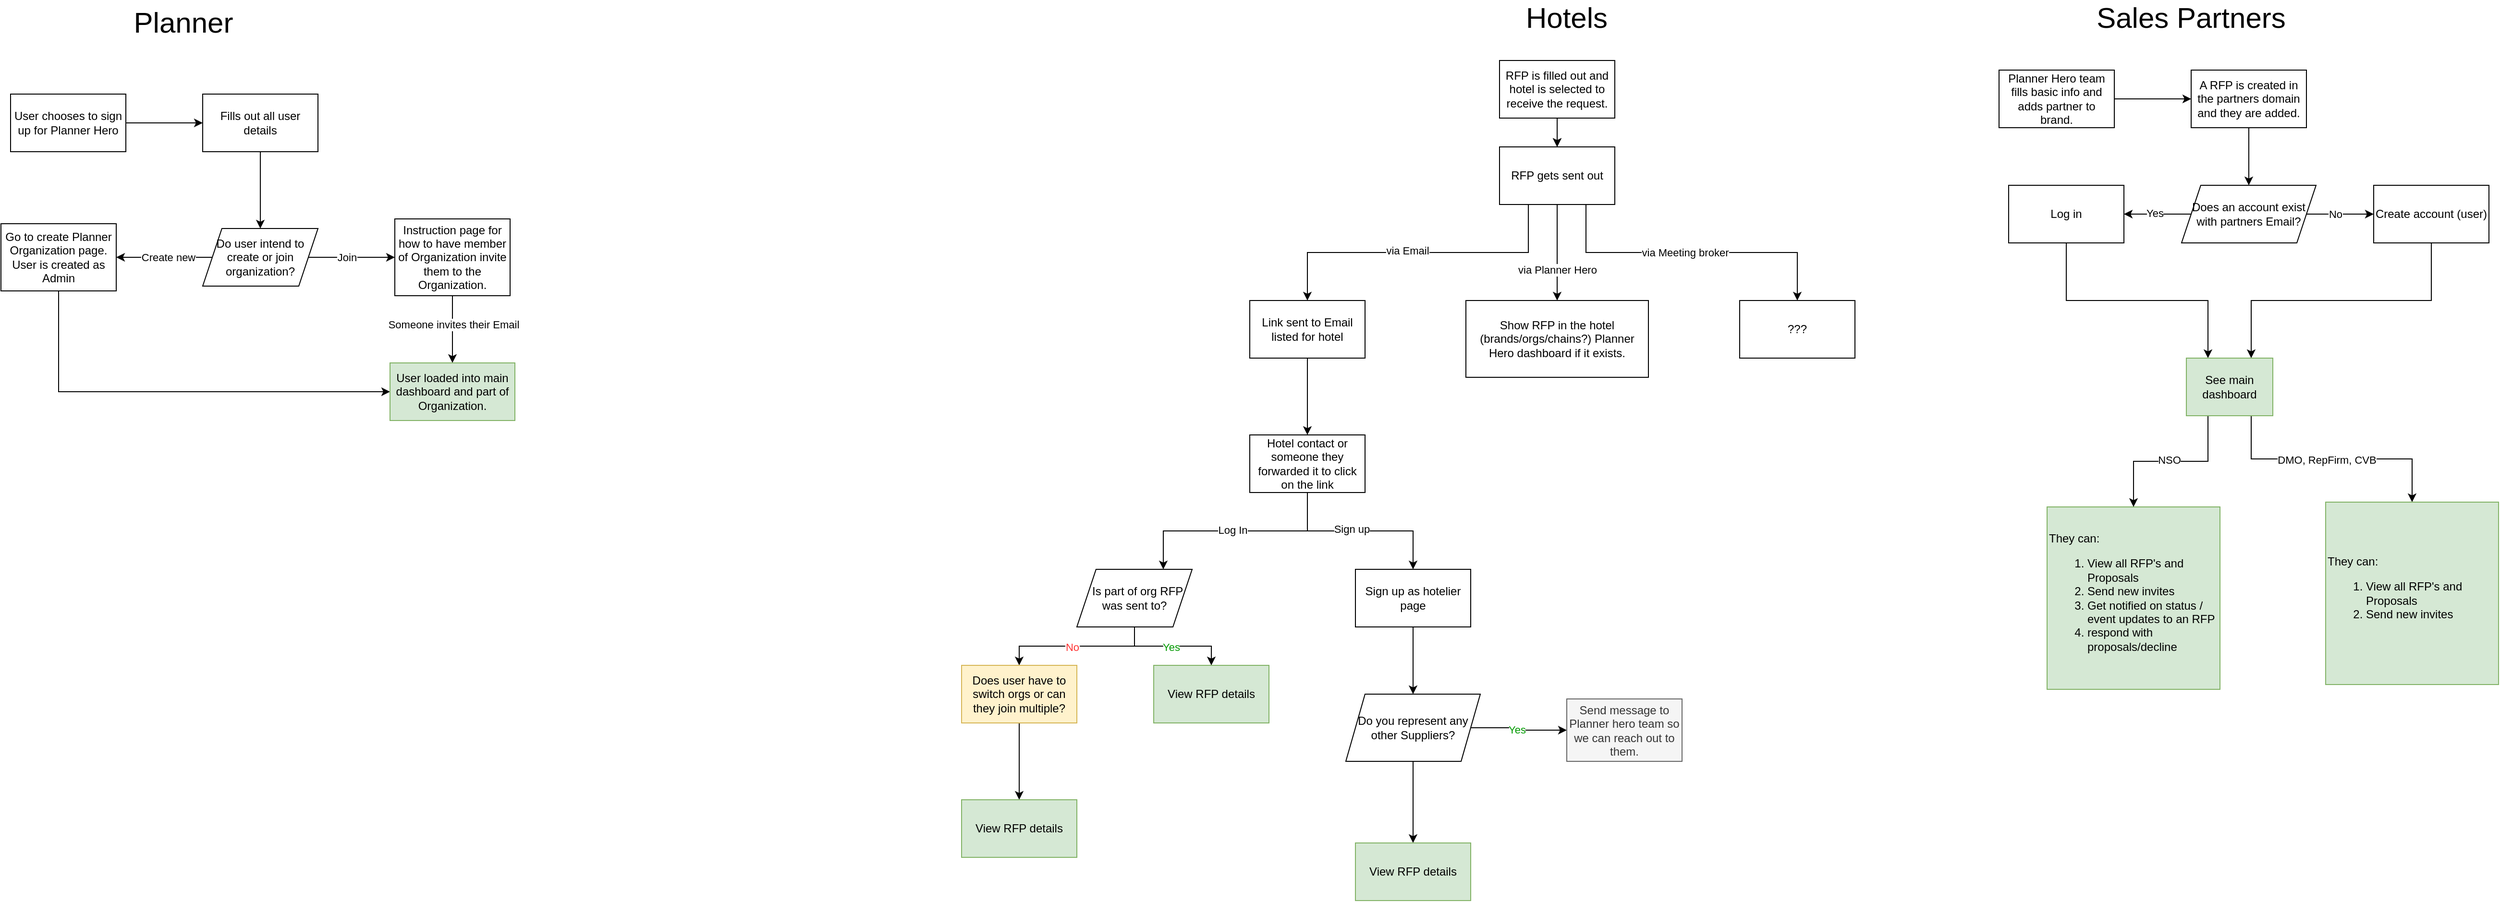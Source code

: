<mxfile version="24.7.6">
  <diagram name="Page-1" id="fOHzQ5hOOtDTj9QllnTy">
    <mxGraphModel dx="2412" dy="833" grid="1" gridSize="10" guides="1" tooltips="1" connect="1" arrows="1" fold="1" page="1" pageScale="1" pageWidth="850" pageHeight="1100" math="0" shadow="0">
      <root>
        <mxCell id="0" />
        <mxCell id="1" parent="0" />
        <mxCell id="1TZjzNscxNpvH3x1nigz-1" value="&lt;font style=&quot;font-size: 30px;&quot;&gt;Sales Partners&lt;/font&gt;" style="text;html=1;align=center;verticalAlign=middle;whiteSpace=wrap;rounded=0;" vertex="1" parent="1">
          <mxGeometry x="1680" y="50" width="320" height="30" as="geometry" />
        </mxCell>
        <mxCell id="1TZjzNscxNpvH3x1nigz-2" value="" style="edgeStyle=orthogonalEdgeStyle;rounded=0;orthogonalLoop=1;jettySize=auto;html=1;" edge="1" parent="1" source="1TZjzNscxNpvH3x1nigz-3" target="1TZjzNscxNpvH3x1nigz-5">
          <mxGeometry relative="1" as="geometry" />
        </mxCell>
        <mxCell id="1TZjzNscxNpvH3x1nigz-3" value="Planner Hero team fills basic info and adds partner to brand." style="rounded=0;whiteSpace=wrap;html=1;" vertex="1" parent="1">
          <mxGeometry x="1640" y="120" width="120" height="60" as="geometry" />
        </mxCell>
        <mxCell id="1TZjzNscxNpvH3x1nigz-4" style="edgeStyle=orthogonalEdgeStyle;rounded=0;orthogonalLoop=1;jettySize=auto;html=1;exitX=0.5;exitY=1;exitDx=0;exitDy=0;entryX=0.5;entryY=0;entryDx=0;entryDy=0;" edge="1" parent="1" source="1TZjzNscxNpvH3x1nigz-5" target="1TZjzNscxNpvH3x1nigz-11">
          <mxGeometry relative="1" as="geometry" />
        </mxCell>
        <mxCell id="1TZjzNscxNpvH3x1nigz-5" value="A RFP is created in the partners domain and they are added." style="whiteSpace=wrap;html=1;rounded=0;" vertex="1" parent="1">
          <mxGeometry x="1840" y="120" width="120" height="60" as="geometry" />
        </mxCell>
        <mxCell id="1TZjzNscxNpvH3x1nigz-6" value="They can:&lt;br&gt;&lt;ol&gt;&lt;li&gt;View all RFP&#39;s and Proposals&lt;/li&gt;&lt;li&gt;Send new invites&lt;/li&gt;&lt;li&gt;Get notified on status / event updates to an RFP&lt;/li&gt;&lt;li&gt;respond with proposals/decline&lt;/li&gt;&lt;/ol&gt;" style="rounded=0;whiteSpace=wrap;html=1;align=left;fillColor=#d5e8d4;strokeColor=#82b366;" vertex="1" parent="1">
          <mxGeometry x="1690" y="575" width="180" height="190" as="geometry" />
        </mxCell>
        <mxCell id="1TZjzNscxNpvH3x1nigz-7" value="" style="edgeStyle=orthogonalEdgeStyle;rounded=0;orthogonalLoop=1;jettySize=auto;html=1;" edge="1" parent="1" source="1TZjzNscxNpvH3x1nigz-11" target="1TZjzNscxNpvH3x1nigz-13">
          <mxGeometry relative="1" as="geometry" />
        </mxCell>
        <mxCell id="1TZjzNscxNpvH3x1nigz-8" value="No" style="edgeLabel;html=1;align=center;verticalAlign=middle;resizable=0;points=[];" vertex="1" connectable="0" parent="1TZjzNscxNpvH3x1nigz-7">
          <mxGeometry x="-0.34" y="-2" relative="1" as="geometry">
            <mxPoint x="7" y="-2" as="offset" />
          </mxGeometry>
        </mxCell>
        <mxCell id="1TZjzNscxNpvH3x1nigz-9" value="" style="edgeStyle=orthogonalEdgeStyle;rounded=0;orthogonalLoop=1;jettySize=auto;html=1;" edge="1" parent="1" source="1TZjzNscxNpvH3x1nigz-11" target="1TZjzNscxNpvH3x1nigz-15">
          <mxGeometry relative="1" as="geometry" />
        </mxCell>
        <mxCell id="1TZjzNscxNpvH3x1nigz-10" value="Yes" style="edgeLabel;html=1;align=center;verticalAlign=middle;resizable=0;points=[];" vertex="1" connectable="0" parent="1TZjzNscxNpvH3x1nigz-9">
          <mxGeometry x="0.1" y="-1" relative="1" as="geometry">
            <mxPoint as="offset" />
          </mxGeometry>
        </mxCell>
        <mxCell id="1TZjzNscxNpvH3x1nigz-11" value="Does an account exist with partners Email?" style="shape=parallelogram;perimeter=parallelogramPerimeter;whiteSpace=wrap;html=1;fixedSize=1;" vertex="1" parent="1">
          <mxGeometry x="1830" y="240" width="140" height="60" as="geometry" />
        </mxCell>
        <mxCell id="1TZjzNscxNpvH3x1nigz-12" style="edgeStyle=orthogonalEdgeStyle;rounded=0;orthogonalLoop=1;jettySize=auto;html=1;exitX=0.5;exitY=1;exitDx=0;exitDy=0;entryX=0.75;entryY=0;entryDx=0;entryDy=0;" edge="1" parent="1" source="1TZjzNscxNpvH3x1nigz-13" target="1TZjzNscxNpvH3x1nigz-69">
          <mxGeometry relative="1" as="geometry" />
        </mxCell>
        <mxCell id="1TZjzNscxNpvH3x1nigz-13" value="Create account (user)" style="whiteSpace=wrap;html=1;" vertex="1" parent="1">
          <mxGeometry x="2030" y="240" width="120" height="60" as="geometry" />
        </mxCell>
        <mxCell id="1TZjzNscxNpvH3x1nigz-14" style="edgeStyle=orthogonalEdgeStyle;rounded=0;orthogonalLoop=1;jettySize=auto;html=1;exitX=0.5;exitY=1;exitDx=0;exitDy=0;entryX=0.25;entryY=0;entryDx=0;entryDy=0;" edge="1" parent="1" source="1TZjzNscxNpvH3x1nigz-15" target="1TZjzNscxNpvH3x1nigz-69">
          <mxGeometry relative="1" as="geometry" />
        </mxCell>
        <mxCell id="1TZjzNscxNpvH3x1nigz-15" value="Log in" style="whiteSpace=wrap;html=1;" vertex="1" parent="1">
          <mxGeometry x="1650" y="240" width="120" height="60" as="geometry" />
        </mxCell>
        <mxCell id="1TZjzNscxNpvH3x1nigz-16" value="&lt;font style=&quot;font-size: 30px;&quot;&gt;Planner&lt;/font&gt;" style="text;html=1;align=center;verticalAlign=middle;whiteSpace=wrap;rounded=0;" vertex="1" parent="1">
          <mxGeometry x="-280" y="55" width="60" height="30" as="geometry" />
        </mxCell>
        <mxCell id="1TZjzNscxNpvH3x1nigz-17" value="" style="edgeStyle=orthogonalEdgeStyle;rounded=0;orthogonalLoop=1;jettySize=auto;html=1;" edge="1" parent="1" source="1TZjzNscxNpvH3x1nigz-18" target="1TZjzNscxNpvH3x1nigz-20">
          <mxGeometry relative="1" as="geometry" />
        </mxCell>
        <mxCell id="1TZjzNscxNpvH3x1nigz-18" value="User chooses to sign up for Planner Hero" style="rounded=0;whiteSpace=wrap;html=1;" vertex="1" parent="1">
          <mxGeometry x="-430" y="145" width="120" height="60" as="geometry" />
        </mxCell>
        <mxCell id="1TZjzNscxNpvH3x1nigz-19" value="" style="edgeStyle=orthogonalEdgeStyle;rounded=0;orthogonalLoop=1;jettySize=auto;html=1;" edge="1" parent="1" source="1TZjzNscxNpvH3x1nigz-20" target="1TZjzNscxNpvH3x1nigz-25">
          <mxGeometry relative="1" as="geometry" />
        </mxCell>
        <mxCell id="1TZjzNscxNpvH3x1nigz-20" value="Fills out all user details" style="whiteSpace=wrap;html=1;rounded=0;" vertex="1" parent="1">
          <mxGeometry x="-230" y="145" width="120" height="60" as="geometry" />
        </mxCell>
        <mxCell id="1TZjzNscxNpvH3x1nigz-21" value="" style="edgeStyle=orthogonalEdgeStyle;rounded=0;orthogonalLoop=1;jettySize=auto;html=1;" edge="1" parent="1" source="1TZjzNscxNpvH3x1nigz-25" target="1TZjzNscxNpvH3x1nigz-27">
          <mxGeometry relative="1" as="geometry" />
        </mxCell>
        <mxCell id="1TZjzNscxNpvH3x1nigz-22" value="Create new" style="edgeLabel;html=1;align=center;verticalAlign=middle;resizable=0;points=[];" vertex="1" connectable="0" parent="1TZjzNscxNpvH3x1nigz-21">
          <mxGeometry x="0.178" y="1" relative="1" as="geometry">
            <mxPoint x="13" y="-1" as="offset" />
          </mxGeometry>
        </mxCell>
        <mxCell id="1TZjzNscxNpvH3x1nigz-23" value="" style="edgeStyle=orthogonalEdgeStyle;rounded=0;orthogonalLoop=1;jettySize=auto;html=1;" edge="1" parent="1" source="1TZjzNscxNpvH3x1nigz-25" target="1TZjzNscxNpvH3x1nigz-30">
          <mxGeometry relative="1" as="geometry" />
        </mxCell>
        <mxCell id="1TZjzNscxNpvH3x1nigz-24" value="Join" style="edgeLabel;html=1;align=center;verticalAlign=middle;resizable=0;points=[];" vertex="1" connectable="0" parent="1TZjzNscxNpvH3x1nigz-23">
          <mxGeometry x="-0.111" relative="1" as="geometry">
            <mxPoint as="offset" />
          </mxGeometry>
        </mxCell>
        <mxCell id="1TZjzNscxNpvH3x1nigz-25" value="Do user intend to create or join organization?" style="shape=parallelogram;perimeter=parallelogramPerimeter;whiteSpace=wrap;html=1;fixedSize=1;rounded=0;" vertex="1" parent="1">
          <mxGeometry x="-230" y="285" width="120" height="60" as="geometry" />
        </mxCell>
        <mxCell id="1TZjzNscxNpvH3x1nigz-26" style="edgeStyle=orthogonalEdgeStyle;rounded=0;orthogonalLoop=1;jettySize=auto;html=1;exitX=0.5;exitY=1;exitDx=0;exitDy=0;entryX=0;entryY=0.5;entryDx=0;entryDy=0;" edge="1" parent="1" source="1TZjzNscxNpvH3x1nigz-27" target="1TZjzNscxNpvH3x1nigz-31">
          <mxGeometry relative="1" as="geometry" />
        </mxCell>
        <mxCell id="1TZjzNscxNpvH3x1nigz-27" value="Go to create Planner Organization page. User is created as Admin" style="whiteSpace=wrap;html=1;rounded=0;" vertex="1" parent="1">
          <mxGeometry x="-440" y="280" width="120" height="70" as="geometry" />
        </mxCell>
        <mxCell id="1TZjzNscxNpvH3x1nigz-28" value="" style="edgeStyle=orthogonalEdgeStyle;rounded=0;orthogonalLoop=1;jettySize=auto;html=1;" edge="1" parent="1" source="1TZjzNscxNpvH3x1nigz-30" target="1TZjzNscxNpvH3x1nigz-31">
          <mxGeometry relative="1" as="geometry" />
        </mxCell>
        <mxCell id="1TZjzNscxNpvH3x1nigz-29" value="Someone invites their Email" style="edgeLabel;html=1;align=center;verticalAlign=middle;resizable=0;points=[];" vertex="1" connectable="0" parent="1TZjzNscxNpvH3x1nigz-28">
          <mxGeometry x="-0.15" y="1" relative="1" as="geometry">
            <mxPoint as="offset" />
          </mxGeometry>
        </mxCell>
        <mxCell id="1TZjzNscxNpvH3x1nigz-30" value="Instruction page for how to have member of Organization invite them to the Organization." style="whiteSpace=wrap;html=1;rounded=0;" vertex="1" parent="1">
          <mxGeometry x="-30" y="275" width="120" height="80" as="geometry" />
        </mxCell>
        <mxCell id="1TZjzNscxNpvH3x1nigz-31" value="User loaded into main dashboard and part of Organization." style="whiteSpace=wrap;html=1;rounded=0;fillColor=#d5e8d4;strokeColor=#82b366;" vertex="1" parent="1">
          <mxGeometry x="-35" y="425" width="130" height="60" as="geometry" />
        </mxCell>
        <mxCell id="1TZjzNscxNpvH3x1nigz-32" value="&lt;font style=&quot;font-size: 30px;&quot;&gt;Hotels&lt;/font&gt;" style="text;html=1;align=center;verticalAlign=middle;whiteSpace=wrap;rounded=0;" vertex="1" parent="1">
          <mxGeometry x="1160" y="50" width="60" height="30" as="geometry" />
        </mxCell>
        <mxCell id="1TZjzNscxNpvH3x1nigz-33" value="" style="edgeStyle=orthogonalEdgeStyle;rounded=0;orthogonalLoop=1;jettySize=auto;html=1;" edge="1" parent="1" source="1TZjzNscxNpvH3x1nigz-35" target="1TZjzNscxNpvH3x1nigz-42">
          <mxGeometry relative="1" as="geometry" />
        </mxCell>
        <mxCell id="1TZjzNscxNpvH3x1nigz-34" value="" style="edgeStyle=orthogonalEdgeStyle;rounded=0;orthogonalLoop=1;jettySize=auto;html=1;" edge="1" parent="1" source="1TZjzNscxNpvH3x1nigz-35" target="1TZjzNscxNpvH3x1nigz-42">
          <mxGeometry relative="1" as="geometry" />
        </mxCell>
        <mxCell id="1TZjzNscxNpvH3x1nigz-35" value="RFP is filled out and hotel is selected to receive the request." style="rounded=0;whiteSpace=wrap;html=1;" vertex="1" parent="1">
          <mxGeometry x="1120" y="110" width="120" height="60" as="geometry" />
        </mxCell>
        <mxCell id="1TZjzNscxNpvH3x1nigz-36" style="edgeStyle=orthogonalEdgeStyle;rounded=0;orthogonalLoop=1;jettySize=auto;html=1;exitX=0.25;exitY=1;exitDx=0;exitDy=0;entryX=0.5;entryY=0;entryDx=0;entryDy=0;" edge="1" parent="1" source="1TZjzNscxNpvH3x1nigz-42" target="1TZjzNscxNpvH3x1nigz-44">
          <mxGeometry relative="1" as="geometry">
            <mxPoint x="1110" y="360" as="targetPoint" />
          </mxGeometry>
        </mxCell>
        <mxCell id="1TZjzNscxNpvH3x1nigz-37" value="via Email" style="edgeLabel;html=1;align=center;verticalAlign=middle;resizable=0;points=[];" vertex="1" connectable="0" parent="1TZjzNscxNpvH3x1nigz-36">
          <mxGeometry x="0.07" y="2" relative="1" as="geometry">
            <mxPoint y="-4" as="offset" />
          </mxGeometry>
        </mxCell>
        <mxCell id="1TZjzNscxNpvH3x1nigz-38" style="edgeStyle=orthogonalEdgeStyle;rounded=0;orthogonalLoop=1;jettySize=auto;html=1;exitX=0.5;exitY=1;exitDx=0;exitDy=0;entryX=0.5;entryY=0;entryDx=0;entryDy=0;" edge="1" parent="1" source="1TZjzNscxNpvH3x1nigz-42" target="1TZjzNscxNpvH3x1nigz-45">
          <mxGeometry relative="1" as="geometry" />
        </mxCell>
        <mxCell id="1TZjzNscxNpvH3x1nigz-39" value="via Planner Hero" style="edgeLabel;html=1;align=center;verticalAlign=middle;resizable=0;points=[];" vertex="1" connectable="0" parent="1TZjzNscxNpvH3x1nigz-38">
          <mxGeometry x="0.36" relative="1" as="geometry">
            <mxPoint as="offset" />
          </mxGeometry>
        </mxCell>
        <mxCell id="1TZjzNscxNpvH3x1nigz-40" style="edgeStyle=orthogonalEdgeStyle;rounded=0;orthogonalLoop=1;jettySize=auto;html=1;exitX=0.75;exitY=1;exitDx=0;exitDy=0;entryX=0.5;entryY=0;entryDx=0;entryDy=0;" edge="1" parent="1" source="1TZjzNscxNpvH3x1nigz-42" target="1TZjzNscxNpvH3x1nigz-46">
          <mxGeometry relative="1" as="geometry" />
        </mxCell>
        <mxCell id="1TZjzNscxNpvH3x1nigz-41" value="via Meeting broker" style="edgeLabel;html=1;align=center;verticalAlign=middle;resizable=0;points=[];" vertex="1" connectable="0" parent="1TZjzNscxNpvH3x1nigz-40">
          <mxGeometry x="-0.12" y="1" relative="1" as="geometry">
            <mxPoint x="12" y="1" as="offset" />
          </mxGeometry>
        </mxCell>
        <mxCell id="1TZjzNscxNpvH3x1nigz-42" value="RFP gets sent out" style="whiteSpace=wrap;html=1;rounded=0;" vertex="1" parent="1">
          <mxGeometry x="1120" y="200" width="120" height="60" as="geometry" />
        </mxCell>
        <mxCell id="1TZjzNscxNpvH3x1nigz-43" value="" style="edgeStyle=orthogonalEdgeStyle;rounded=0;orthogonalLoop=1;jettySize=auto;html=1;" edge="1" parent="1" source="1TZjzNscxNpvH3x1nigz-44" target="1TZjzNscxNpvH3x1nigz-51">
          <mxGeometry relative="1" as="geometry" />
        </mxCell>
        <mxCell id="1TZjzNscxNpvH3x1nigz-44" value="Link sent to Email listed for hotel" style="rounded=0;whiteSpace=wrap;html=1;" vertex="1" parent="1">
          <mxGeometry x="860" y="360" width="120" height="60" as="geometry" />
        </mxCell>
        <mxCell id="1TZjzNscxNpvH3x1nigz-45" value="&lt;span style=&quot;background-color: initial;&quot;&gt;Show RFP in the hotel (brands/orgs/chains?) Planner Hero dashboard if it exists.&lt;/span&gt;" style="rounded=0;whiteSpace=wrap;html=1;align=center;" vertex="1" parent="1">
          <mxGeometry x="1085" y="360" width="190" height="80" as="geometry" />
        </mxCell>
        <mxCell id="1TZjzNscxNpvH3x1nigz-46" value="???" style="rounded=0;whiteSpace=wrap;html=1;" vertex="1" parent="1">
          <mxGeometry x="1370" y="360" width="120" height="60" as="geometry" />
        </mxCell>
        <mxCell id="1TZjzNscxNpvH3x1nigz-47" value="" style="edgeStyle=orthogonalEdgeStyle;rounded=0;orthogonalLoop=1;jettySize=auto;html=1;" edge="1" parent="1" source="1TZjzNscxNpvH3x1nigz-51" target="1TZjzNscxNpvH3x1nigz-53">
          <mxGeometry relative="1" as="geometry" />
        </mxCell>
        <mxCell id="1TZjzNscxNpvH3x1nigz-48" value="Sign up" style="edgeLabel;html=1;align=center;verticalAlign=middle;resizable=0;points=[];" vertex="1" connectable="0" parent="1TZjzNscxNpvH3x1nigz-47">
          <mxGeometry x="-0.093" y="2" relative="1" as="geometry">
            <mxPoint as="offset" />
          </mxGeometry>
        </mxCell>
        <mxCell id="1TZjzNscxNpvH3x1nigz-49" style="edgeStyle=orthogonalEdgeStyle;rounded=0;orthogonalLoop=1;jettySize=auto;html=1;exitX=0.5;exitY=1;exitDx=0;exitDy=0;entryX=0.75;entryY=0;entryDx=0;entryDy=0;" edge="1" parent="1" source="1TZjzNscxNpvH3x1nigz-51" target="1TZjzNscxNpvH3x1nigz-58">
          <mxGeometry relative="1" as="geometry">
            <mxPoint x="830" y="640" as="targetPoint" />
          </mxGeometry>
        </mxCell>
        <mxCell id="1TZjzNscxNpvH3x1nigz-50" value="Log In" style="edgeLabel;html=1;align=center;verticalAlign=middle;resizable=0;points=[];" vertex="1" connectable="0" parent="1TZjzNscxNpvH3x1nigz-49">
          <mxGeometry x="0.024" y="-1" relative="1" as="geometry">
            <mxPoint as="offset" />
          </mxGeometry>
        </mxCell>
        <mxCell id="1TZjzNscxNpvH3x1nigz-51" value="Hotel contact or someone they forwarded it to click on the link" style="whiteSpace=wrap;html=1;rounded=0;" vertex="1" parent="1">
          <mxGeometry x="860" y="500" width="120" height="60" as="geometry" />
        </mxCell>
        <mxCell id="1TZjzNscxNpvH3x1nigz-52" value="" style="edgeStyle=orthogonalEdgeStyle;rounded=0;orthogonalLoop=1;jettySize=auto;html=1;" edge="1" parent="1" source="1TZjzNscxNpvH3x1nigz-53" target="1TZjzNscxNpvH3x1nigz-65">
          <mxGeometry relative="1" as="geometry" />
        </mxCell>
        <mxCell id="1TZjzNscxNpvH3x1nigz-53" value="Sign up as hotelier page" style="whiteSpace=wrap;html=1;rounded=0;" vertex="1" parent="1">
          <mxGeometry x="970" y="640" width="120" height="60" as="geometry" />
        </mxCell>
        <mxCell id="1TZjzNscxNpvH3x1nigz-54" value="" style="edgeStyle=orthogonalEdgeStyle;rounded=0;orthogonalLoop=1;jettySize=auto;html=1;" edge="1" parent="1" source="1TZjzNscxNpvH3x1nigz-58" target="1TZjzNscxNpvH3x1nigz-59">
          <mxGeometry relative="1" as="geometry" />
        </mxCell>
        <mxCell id="1TZjzNscxNpvH3x1nigz-55" value="&lt;font color=&quot;#009900&quot;&gt;Yes&lt;/font&gt;" style="edgeLabel;html=1;align=center;verticalAlign=middle;resizable=0;points=[];" vertex="1" connectable="0" parent="1TZjzNscxNpvH3x1nigz-54">
          <mxGeometry x="-0.18" y="-1" relative="1" as="geometry">
            <mxPoint x="9" as="offset" />
          </mxGeometry>
        </mxCell>
        <mxCell id="1TZjzNscxNpvH3x1nigz-56" style="edgeStyle=orthogonalEdgeStyle;rounded=0;orthogonalLoop=1;jettySize=auto;html=1;exitX=0.5;exitY=1;exitDx=0;exitDy=0;entryX=0.5;entryY=0;entryDx=0;entryDy=0;" edge="1" parent="1" source="1TZjzNscxNpvH3x1nigz-58" target="1TZjzNscxNpvH3x1nigz-61">
          <mxGeometry relative="1" as="geometry" />
        </mxCell>
        <mxCell id="1TZjzNscxNpvH3x1nigz-57" value="&lt;font color=&quot;#ff3333&quot;&gt;No&lt;/font&gt;" style="edgeLabel;html=1;align=center;verticalAlign=middle;resizable=0;points=[];" vertex="1" connectable="0" parent="1TZjzNscxNpvH3x1nigz-56">
          <mxGeometry x="0.062" y="1" relative="1" as="geometry">
            <mxPoint as="offset" />
          </mxGeometry>
        </mxCell>
        <mxCell id="1TZjzNscxNpvH3x1nigz-58" value="&amp;nbsp; Is part of org RFP was sent to?" style="shape=parallelogram;perimeter=parallelogramPerimeter;whiteSpace=wrap;html=1;fixedSize=1;" vertex="1" parent="1">
          <mxGeometry x="680" y="640" width="120" height="60" as="geometry" />
        </mxCell>
        <mxCell id="1TZjzNscxNpvH3x1nigz-59" value="View RFP details" style="whiteSpace=wrap;html=1;fillColor=#d5e8d4;strokeColor=#82b366;" vertex="1" parent="1">
          <mxGeometry x="760" y="740" width="120" height="60" as="geometry" />
        </mxCell>
        <mxCell id="1TZjzNscxNpvH3x1nigz-60" value="" style="edgeStyle=orthogonalEdgeStyle;rounded=0;orthogonalLoop=1;jettySize=auto;html=1;" edge="1" parent="1" source="1TZjzNscxNpvH3x1nigz-61" target="1TZjzNscxNpvH3x1nigz-68">
          <mxGeometry relative="1" as="geometry" />
        </mxCell>
        <mxCell id="1TZjzNscxNpvH3x1nigz-61" value="Does user have to switch orgs or can they join multiple?" style="rounded=0;whiteSpace=wrap;html=1;fillColor=#fff2cc;strokeColor=#d6b656;" vertex="1" parent="1">
          <mxGeometry x="560" y="740" width="120" height="60" as="geometry" />
        </mxCell>
        <mxCell id="1TZjzNscxNpvH3x1nigz-62" value="" style="edgeStyle=orthogonalEdgeStyle;rounded=0;orthogonalLoop=1;jettySize=auto;html=1;" edge="1" parent="1" source="1TZjzNscxNpvH3x1nigz-65" target="1TZjzNscxNpvH3x1nigz-66">
          <mxGeometry relative="1" as="geometry" />
        </mxCell>
        <mxCell id="1TZjzNscxNpvH3x1nigz-63" value="&lt;font color=&quot;#009900&quot;&gt;Yes&lt;/font&gt;" style="edgeLabel;html=1;align=center;verticalAlign=middle;resizable=0;points=[];" vertex="1" connectable="0" parent="1TZjzNscxNpvH3x1nigz-62">
          <mxGeometry x="-0.06" y="-2" relative="1" as="geometry">
            <mxPoint as="offset" />
          </mxGeometry>
        </mxCell>
        <mxCell id="1TZjzNscxNpvH3x1nigz-64" value="" style="edgeStyle=orthogonalEdgeStyle;rounded=0;orthogonalLoop=1;jettySize=auto;html=1;" edge="1" parent="1" source="1TZjzNscxNpvH3x1nigz-65" target="1TZjzNscxNpvH3x1nigz-67">
          <mxGeometry relative="1" as="geometry" />
        </mxCell>
        <mxCell id="1TZjzNscxNpvH3x1nigz-65" value="Do you represent any other Suppliers?" style="shape=parallelogram;perimeter=parallelogramPerimeter;whiteSpace=wrap;html=1;fixedSize=1;rounded=0;" vertex="1" parent="1">
          <mxGeometry x="960" y="770" width="140" height="70" as="geometry" />
        </mxCell>
        <mxCell id="1TZjzNscxNpvH3x1nigz-66" value="Send message to Planner hero team so we can reach out to them." style="whiteSpace=wrap;html=1;rounded=0;fillColor=#f5f5f5;fontColor=#333333;strokeColor=#666666;" vertex="1" parent="1">
          <mxGeometry x="1190" y="775" width="120" height="65" as="geometry" />
        </mxCell>
        <mxCell id="1TZjzNscxNpvH3x1nigz-67" value="View RFP details" style="whiteSpace=wrap;html=1;rounded=0;fillColor=#d5e8d4;strokeColor=#82b366;" vertex="1" parent="1">
          <mxGeometry x="970" y="925" width="120" height="60" as="geometry" />
        </mxCell>
        <mxCell id="1TZjzNscxNpvH3x1nigz-68" value="View RFP details" style="whiteSpace=wrap;html=1;rounded=0;fillColor=#d5e8d4;strokeColor=#82b366;" vertex="1" parent="1">
          <mxGeometry x="560" y="880" width="120" height="60" as="geometry" />
        </mxCell>
        <mxCell id="1TZjzNscxNpvH3x1nigz-70" style="edgeStyle=orthogonalEdgeStyle;rounded=0;orthogonalLoop=1;jettySize=auto;html=1;exitX=0.25;exitY=1;exitDx=0;exitDy=0;entryX=0.5;entryY=0;entryDx=0;entryDy=0;" edge="1" parent="1" source="1TZjzNscxNpvH3x1nigz-69" target="1TZjzNscxNpvH3x1nigz-6">
          <mxGeometry relative="1" as="geometry" />
        </mxCell>
        <mxCell id="1TZjzNscxNpvH3x1nigz-71" value="NSO" style="edgeLabel;html=1;align=center;verticalAlign=middle;resizable=0;points=[];" vertex="1" connectable="0" parent="1TZjzNscxNpvH3x1nigz-70">
          <mxGeometry x="0.02" y="-2" relative="1" as="geometry">
            <mxPoint as="offset" />
          </mxGeometry>
        </mxCell>
        <mxCell id="1TZjzNscxNpvH3x1nigz-74" style="edgeStyle=orthogonalEdgeStyle;rounded=0;orthogonalLoop=1;jettySize=auto;html=1;exitX=0.75;exitY=1;exitDx=0;exitDy=0;entryX=0.5;entryY=0;entryDx=0;entryDy=0;" edge="1" parent="1" source="1TZjzNscxNpvH3x1nigz-69" target="1TZjzNscxNpvH3x1nigz-73">
          <mxGeometry relative="1" as="geometry" />
        </mxCell>
        <mxCell id="1TZjzNscxNpvH3x1nigz-75" value="DMO, RepFirm, CVB" style="edgeLabel;html=1;align=center;verticalAlign=middle;resizable=0;points=[];" vertex="1" connectable="0" parent="1TZjzNscxNpvH3x1nigz-74">
          <mxGeometry x="-0.258" relative="1" as="geometry">
            <mxPoint x="28" y="1" as="offset" />
          </mxGeometry>
        </mxCell>
        <mxCell id="1TZjzNscxNpvH3x1nigz-69" value="See main dashboard" style="rounded=0;whiteSpace=wrap;html=1;align=center;fillColor=#d5e8d4;strokeColor=#82b366;" vertex="1" parent="1">
          <mxGeometry x="1835" y="420" width="90" height="60" as="geometry" />
        </mxCell>
        <mxCell id="1TZjzNscxNpvH3x1nigz-73" value="They can:&lt;br&gt;&lt;ol&gt;&lt;li&gt;View all RFP&#39;s and Proposals&lt;/li&gt;&lt;li&gt;Send new invites&lt;/li&gt;&lt;/ol&gt;" style="rounded=0;whiteSpace=wrap;html=1;align=left;fillColor=#d5e8d4;strokeColor=#82b366;" vertex="1" parent="1">
          <mxGeometry x="1980" y="570" width="180" height="190" as="geometry" />
        </mxCell>
      </root>
    </mxGraphModel>
  </diagram>
</mxfile>
